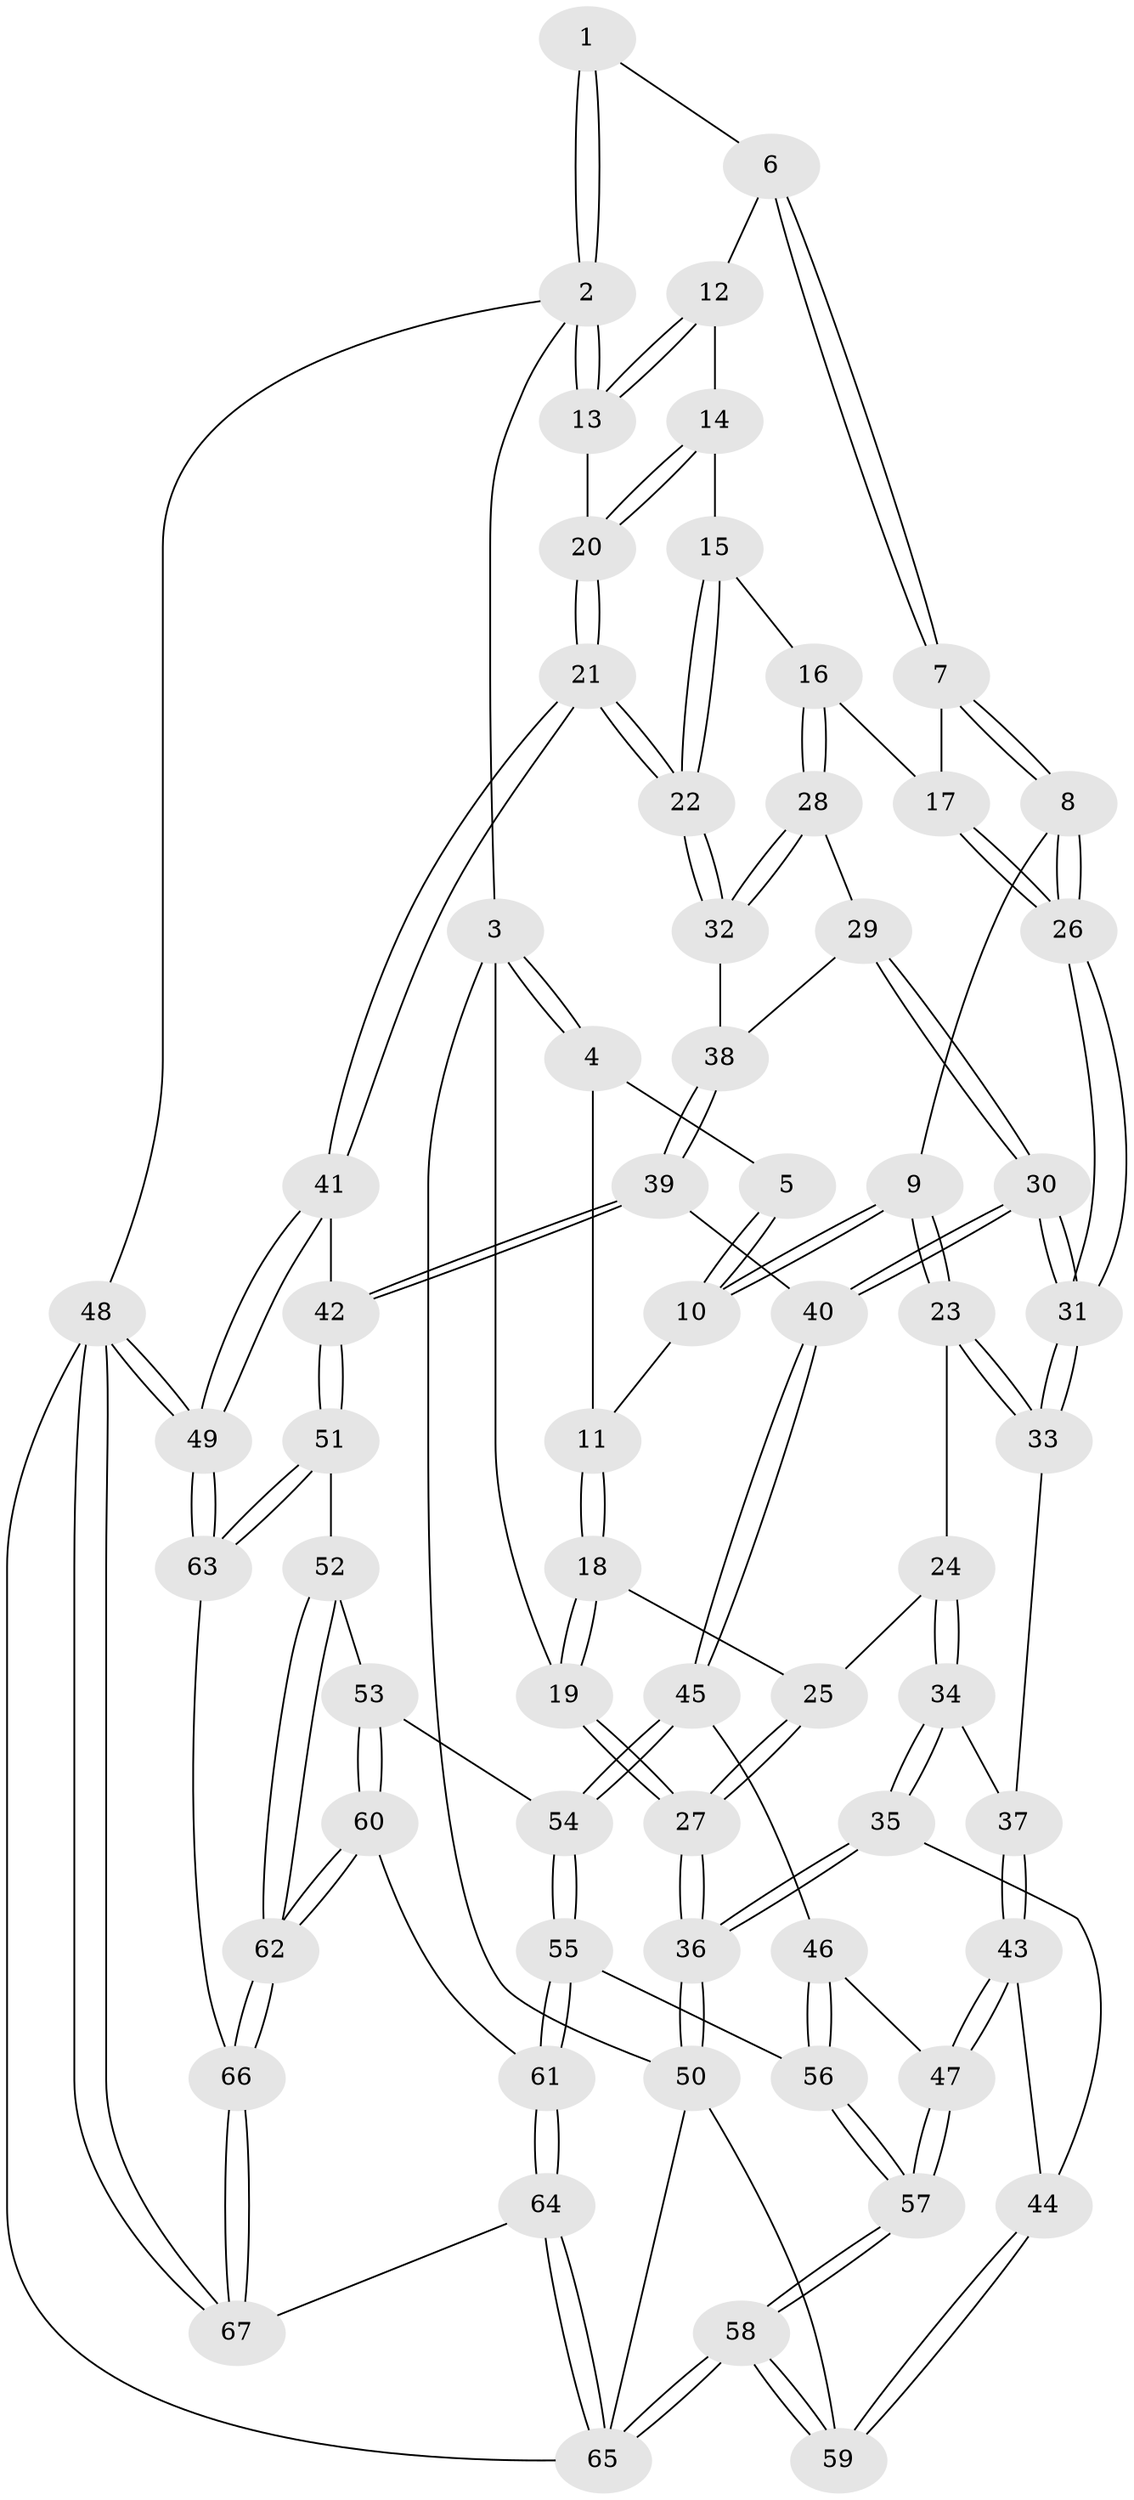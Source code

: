 // coarse degree distribution, {4: 0.47368421052631576, 5: 0.34210526315789475, 3: 0.13157894736842105, 6: 0.05263157894736842}
// Generated by graph-tools (version 1.1) at 2025/42/03/06/25 10:42:33]
// undirected, 67 vertices, 164 edges
graph export_dot {
graph [start="1"]
  node [color=gray90,style=filled];
  1 [pos="+0.689001667661427+0"];
  2 [pos="+1+0"];
  3 [pos="+0+0"];
  4 [pos="+0+0"];
  5 [pos="+0.47745440867501443+0"];
  6 [pos="+0.7319562647866769+0.12438375858380779"];
  7 [pos="+0.6939868700989423+0.1910704980797055"];
  8 [pos="+0.5502764632024689+0.2766569634982304"];
  9 [pos="+0.4125778627147043+0.22710981321043572"];
  10 [pos="+0.39951615804154905+0.19990670986465398"];
  11 [pos="+0.280426629135294+0.1908807729700914"];
  12 [pos="+0.8165219890004926+0.17198853010510382"];
  13 [pos="+1+0.12366519177190292"];
  14 [pos="+0.8578483031116295+0.26935196703222836"];
  15 [pos="+0.8471879325444049+0.30524192650706283"];
  16 [pos="+0.7653734937343961+0.3367076663921494"];
  17 [pos="+0.727388667318089+0.30498321405774426"];
  18 [pos="+0.1509383104211216+0.26086278031648474"];
  19 [pos="+0+0"];
  20 [pos="+1+0.32507540854151223"];
  21 [pos="+1+0.5264550541108297"];
  22 [pos="+0.9014789759918612+0.43157585733995457"];
  23 [pos="+0.3829088218323777+0.30852846147971486"];
  24 [pos="+0.16851945681133032+0.3360559080152856"];
  25 [pos="+0.15228098433476167+0.2768525239300405"];
  26 [pos="+0.6028665023666326+0.4581722769413503"];
  27 [pos="+0+0.461052355273705"];
  28 [pos="+0.7766958097206956+0.4015576429060404"];
  29 [pos="+0.7086545618706767+0.4528847467726834"];
  30 [pos="+0.6070290464315714+0.5116492237048219"];
  31 [pos="+0.6038744760707649+0.5074001614137487"];
  32 [pos="+0.887842597512636+0.4324238243591905"];
  33 [pos="+0.3625033216349724+0.4594581992057586"];
  34 [pos="+0.16942029814423012+0.4003978966597265"];
  35 [pos="+0+0.575884797170813"];
  36 [pos="+0+0.5727153922804752"];
  37 [pos="+0.3343105270045034+0.4802727810868425"];
  38 [pos="+0.821387583213398+0.4812546289691881"];
  39 [pos="+0.7291376373160181+0.5987033961449316"];
  40 [pos="+0.63112352962367+0.5957602650570196"];
  41 [pos="+1+0.5929391752126586"];
  42 [pos="+0.9738473925948012+0.6618265979895581"];
  43 [pos="+0.3002161946484975+0.6027605564343284"];
  44 [pos="+0.0610784425583632+0.6346979687983504"];
  45 [pos="+0.6285342711966765+0.6020853809809655"];
  46 [pos="+0.6029853762555482+0.6098369905780561"];
  47 [pos="+0.34849729771002913+0.6796799613101763"];
  48 [pos="+1+1"];
  49 [pos="+1+1"];
  50 [pos="+0+0.8421530851601494"];
  51 [pos="+0.8482425920892864+0.818849698230303"];
  52 [pos="+0.8210586553002448+0.8138022438578548"];
  53 [pos="+0.7447774200248117+0.7970478478373656"];
  54 [pos="+0.6307172084880547+0.7109680073787529"];
  55 [pos="+0.5667584821681831+0.8094107144076831"];
  56 [pos="+0.4074300083335572+0.7887166270469947"];
  57 [pos="+0.3493304968202783+0.7837467979975636"];
  58 [pos="+0.25075409403613463+0.944610437095074"];
  59 [pos="+0.20086638802422357+0.9022555239877805"];
  60 [pos="+0.6761013773901327+0.9322953920158925"];
  61 [pos="+0.5715677628700929+0.8586726275269304"];
  62 [pos="+0.6814262236384846+0.9417951731055043"];
  63 [pos="+0.8538399564006082+0.8755232052678176"];
  64 [pos="+0.35925372433286595+1"];
  65 [pos="+0.2929389956067424+1"];
  66 [pos="+0.7383031177600144+1"];
  67 [pos="+0.7289520604647167+1"];
  1 -- 2;
  1 -- 2;
  1 -- 6;
  2 -- 3;
  2 -- 13;
  2 -- 13;
  2 -- 48;
  3 -- 4;
  3 -- 4;
  3 -- 19;
  3 -- 50;
  4 -- 5;
  4 -- 11;
  5 -- 10;
  5 -- 10;
  6 -- 7;
  6 -- 7;
  6 -- 12;
  7 -- 8;
  7 -- 8;
  7 -- 17;
  8 -- 9;
  8 -- 26;
  8 -- 26;
  9 -- 10;
  9 -- 10;
  9 -- 23;
  9 -- 23;
  10 -- 11;
  11 -- 18;
  11 -- 18;
  12 -- 13;
  12 -- 13;
  12 -- 14;
  13 -- 20;
  14 -- 15;
  14 -- 20;
  14 -- 20;
  15 -- 16;
  15 -- 22;
  15 -- 22;
  16 -- 17;
  16 -- 28;
  16 -- 28;
  17 -- 26;
  17 -- 26;
  18 -- 19;
  18 -- 19;
  18 -- 25;
  19 -- 27;
  19 -- 27;
  20 -- 21;
  20 -- 21;
  21 -- 22;
  21 -- 22;
  21 -- 41;
  21 -- 41;
  22 -- 32;
  22 -- 32;
  23 -- 24;
  23 -- 33;
  23 -- 33;
  24 -- 25;
  24 -- 34;
  24 -- 34;
  25 -- 27;
  25 -- 27;
  26 -- 31;
  26 -- 31;
  27 -- 36;
  27 -- 36;
  28 -- 29;
  28 -- 32;
  28 -- 32;
  29 -- 30;
  29 -- 30;
  29 -- 38;
  30 -- 31;
  30 -- 31;
  30 -- 40;
  30 -- 40;
  31 -- 33;
  31 -- 33;
  32 -- 38;
  33 -- 37;
  34 -- 35;
  34 -- 35;
  34 -- 37;
  35 -- 36;
  35 -- 36;
  35 -- 44;
  36 -- 50;
  36 -- 50;
  37 -- 43;
  37 -- 43;
  38 -- 39;
  38 -- 39;
  39 -- 40;
  39 -- 42;
  39 -- 42;
  40 -- 45;
  40 -- 45;
  41 -- 42;
  41 -- 49;
  41 -- 49;
  42 -- 51;
  42 -- 51;
  43 -- 44;
  43 -- 47;
  43 -- 47;
  44 -- 59;
  44 -- 59;
  45 -- 46;
  45 -- 54;
  45 -- 54;
  46 -- 47;
  46 -- 56;
  46 -- 56;
  47 -- 57;
  47 -- 57;
  48 -- 49;
  48 -- 49;
  48 -- 67;
  48 -- 67;
  48 -- 65;
  49 -- 63;
  49 -- 63;
  50 -- 59;
  50 -- 65;
  51 -- 52;
  51 -- 63;
  51 -- 63;
  52 -- 53;
  52 -- 62;
  52 -- 62;
  53 -- 54;
  53 -- 60;
  53 -- 60;
  54 -- 55;
  54 -- 55;
  55 -- 56;
  55 -- 61;
  55 -- 61;
  56 -- 57;
  56 -- 57;
  57 -- 58;
  57 -- 58;
  58 -- 59;
  58 -- 59;
  58 -- 65;
  58 -- 65;
  60 -- 61;
  60 -- 62;
  60 -- 62;
  61 -- 64;
  61 -- 64;
  62 -- 66;
  62 -- 66;
  63 -- 66;
  64 -- 65;
  64 -- 65;
  64 -- 67;
  66 -- 67;
  66 -- 67;
}
